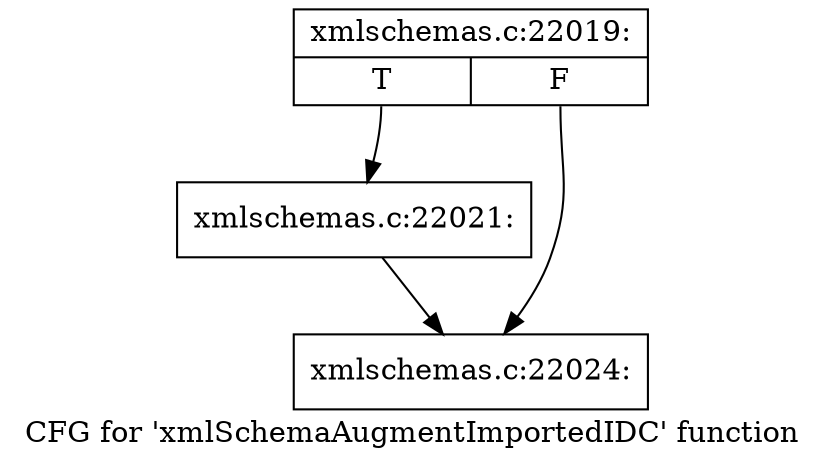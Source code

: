 digraph "CFG for 'xmlSchemaAugmentImportedIDC' function" {
	label="CFG for 'xmlSchemaAugmentImportedIDC' function";

	Node0x54cd730 [shape=record,label="{xmlschemas.c:22019:|{<s0>T|<s1>F}}"];
	Node0x54cd730:s0 -> Node0x54dd760;
	Node0x54cd730:s1 -> Node0x54dd7b0;
	Node0x54dd760 [shape=record,label="{xmlschemas.c:22021:}"];
	Node0x54dd760 -> Node0x54dd7b0;
	Node0x54dd7b0 [shape=record,label="{xmlschemas.c:22024:}"];
}
